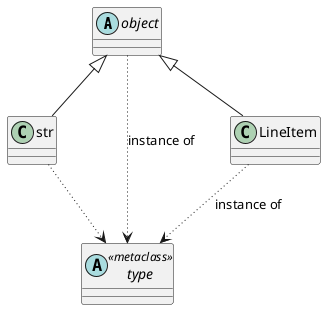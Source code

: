 @startuml
abstract class object
class str extends object
abstract class type <<metaclass>>
class LineItem extends object
str -[dotted]-> type
LineItem -[dotted]-> type: "instance of"
object -[dotted]-> type: "instance of"
@enduml